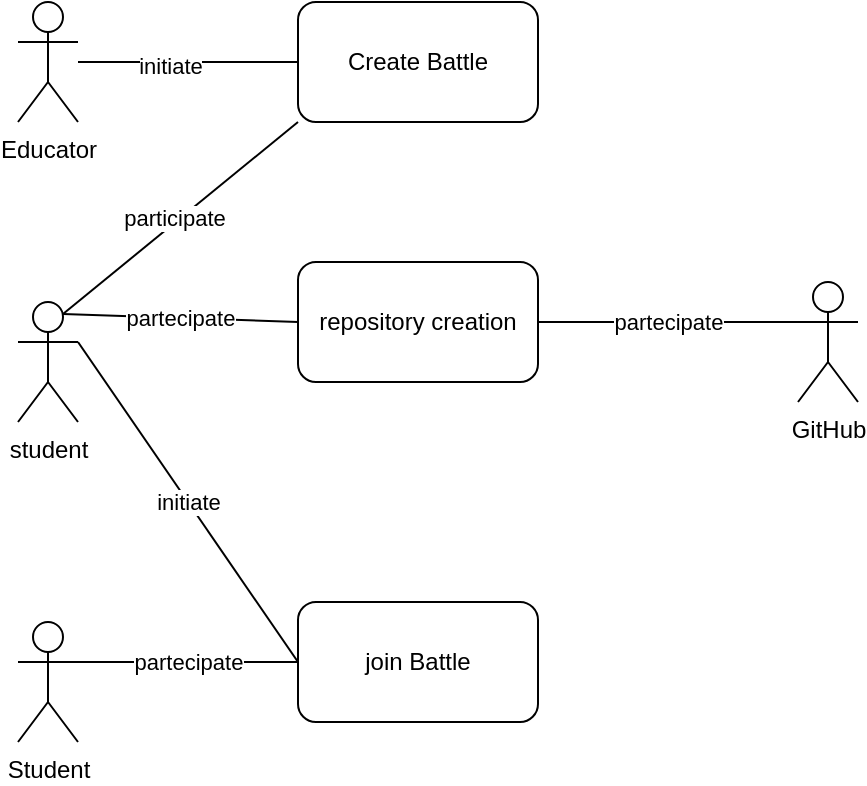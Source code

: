 <mxfile>
    <diagram name="Pagina-1" id="lwiuZCtT7IoAGvXuwIkr">
        <mxGraphModel dx="1086" dy="674" grid="1" gridSize="10" guides="1" tooltips="1" connect="1" arrows="1" fold="1" page="1" pageScale="1" pageWidth="827" pageHeight="1169" math="0" shadow="0">
            <root>
                <mxCell id="0"/>
                <mxCell id="1" parent="0"/>
                <mxCell id="s0uS01qcBZFRv248yT1l-1" value="Educator" style="shape=umlActor;verticalLabelPosition=bottom;verticalAlign=top;html=1;outlineConnect=0;" parent="1" vertex="1">
                    <mxGeometry x="110" y="130" width="30" height="60" as="geometry"/>
                </mxCell>
                <mxCell id="s0uS01qcBZFRv248yT1l-23" value="initiate" style="rounded=0;orthogonalLoop=1;jettySize=auto;html=1;exitX=1;exitY=0.333;exitDx=0;exitDy=0;exitPerimeter=0;entryX=0;entryY=0.5;entryDx=0;entryDy=0;endArrow=none;endFill=0;" parent="1" source="s0uS01qcBZFRv248yT1l-2" target="s0uS01qcBZFRv248yT1l-19" edge="1">
                    <mxGeometry relative="1" as="geometry"/>
                </mxCell>
                <mxCell id="s0uS01qcBZFRv248yT1l-28" value="partecipate" style="rounded=0;orthogonalLoop=1;jettySize=auto;html=1;exitX=0.75;exitY=0.1;exitDx=0;exitDy=0;exitPerimeter=0;entryX=0;entryY=0.5;entryDx=0;entryDy=0;endArrow=none;endFill=0;" parent="1" source="s0uS01qcBZFRv248yT1l-2" target="s0uS01qcBZFRv248yT1l-26" edge="1">
                    <mxGeometry relative="1" as="geometry"/>
                </mxCell>
                <mxCell id="s0uS01qcBZFRv248yT1l-2" value="student" style="shape=umlActor;verticalLabelPosition=bottom;verticalAlign=top;html=1;outlineConnect=0;" parent="1" vertex="1">
                    <mxGeometry x="110" y="280" width="30" height="60" as="geometry"/>
                </mxCell>
                <mxCell id="s0uS01qcBZFRv248yT1l-27" value="partecipate" style="rounded=0;orthogonalLoop=1;jettySize=auto;html=1;exitX=0;exitY=0.333;exitDx=0;exitDy=0;exitPerimeter=0;endArrow=none;endFill=0;" parent="1" source="s0uS01qcBZFRv248yT1l-3" target="s0uS01qcBZFRv248yT1l-26" edge="1">
                    <mxGeometry relative="1" as="geometry"/>
                </mxCell>
                <mxCell id="s0uS01qcBZFRv248yT1l-3" value="GitHub" style="shape=umlActor;verticalLabelPosition=bottom;verticalAlign=top;html=1;outlineConnect=0;" parent="1" vertex="1">
                    <mxGeometry x="500" y="270" width="30" height="60" as="geometry"/>
                </mxCell>
                <mxCell id="s0uS01qcBZFRv248yT1l-24" value="partecipate" style="rounded=0;orthogonalLoop=1;jettySize=auto;html=1;exitX=1;exitY=0.333;exitDx=0;exitDy=0;exitPerimeter=0;endArrow=none;endFill=0;" parent="1" source="s0uS01qcBZFRv248yT1l-4" target="s0uS01qcBZFRv248yT1l-19" edge="1">
                    <mxGeometry relative="1" as="geometry">
                        <mxPoint x="230" y="495" as="targetPoint"/>
                    </mxGeometry>
                </mxCell>
                <mxCell id="s0uS01qcBZFRv248yT1l-4" value="Student" style="shape=umlActor;verticalLabelPosition=bottom;verticalAlign=top;html=1;outlineConnect=0;" parent="1" vertex="1">
                    <mxGeometry x="110" y="440" width="30" height="60" as="geometry"/>
                </mxCell>
                <mxCell id="s0uS01qcBZFRv248yT1l-5" value="Create Battle" style="rounded=1;whiteSpace=wrap;html=1;" parent="1" vertex="1">
                    <mxGeometry x="250" y="130" width="120" height="60" as="geometry"/>
                </mxCell>
                <mxCell id="s0uS01qcBZFRv248yT1l-6" value="" style="endArrow=none;html=1;rounded=0;entryX=0;entryY=0.5;entryDx=0;entryDy=0;" parent="1" source="s0uS01qcBZFRv248yT1l-1" target="s0uS01qcBZFRv248yT1l-5" edge="1">
                    <mxGeometry width="50" height="50" relative="1" as="geometry">
                        <mxPoint x="200" y="200" as="sourcePoint"/>
                        <mxPoint x="440" y="300" as="targetPoint"/>
                    </mxGeometry>
                </mxCell>
                <mxCell id="s0uS01qcBZFRv248yT1l-16" value="initiate" style="edgeLabel;html=1;align=center;verticalAlign=middle;resizable=0;points=[];" parent="s0uS01qcBZFRv248yT1l-6" vertex="1" connectable="0">
                    <mxGeometry x="-0.16" y="-2" relative="1" as="geometry">
                        <mxPoint as="offset"/>
                    </mxGeometry>
                </mxCell>
                <mxCell id="s0uS01qcBZFRv248yT1l-17" value="" style="endArrow=none;html=1;rounded=0;exitX=0.75;exitY=0.1;exitDx=0;exitDy=0;exitPerimeter=0;entryX=0;entryY=1;entryDx=0;entryDy=0;" parent="1" source="s0uS01qcBZFRv248yT1l-2" target="s0uS01qcBZFRv248yT1l-5" edge="1">
                    <mxGeometry width="50" height="50" relative="1" as="geometry">
                        <mxPoint x="390" y="350" as="sourcePoint"/>
                        <mxPoint x="440" y="300" as="targetPoint"/>
                    </mxGeometry>
                </mxCell>
                <mxCell id="s0uS01qcBZFRv248yT1l-18" value="participate" style="edgeLabel;html=1;align=center;verticalAlign=middle;resizable=0;points=[];" parent="s0uS01qcBZFRv248yT1l-17" vertex="1" connectable="0">
                    <mxGeometry x="-0.032" y="2" relative="1" as="geometry">
                        <mxPoint as="offset"/>
                    </mxGeometry>
                </mxCell>
                <mxCell id="s0uS01qcBZFRv248yT1l-19" value="join Battle" style="rounded=1;whiteSpace=wrap;html=1;" parent="1" vertex="1">
                    <mxGeometry x="250" y="430" width="120" height="60" as="geometry"/>
                </mxCell>
                <mxCell id="s0uS01qcBZFRv248yT1l-26" value="repository creation" style="rounded=1;whiteSpace=wrap;html=1;" parent="1" vertex="1">
                    <mxGeometry x="250" y="260" width="120" height="60" as="geometry"/>
                </mxCell>
            </root>
        </mxGraphModel>
    </diagram>
</mxfile>